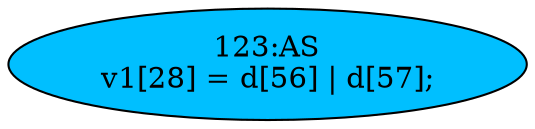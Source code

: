 strict digraph "" {
	node [label="\N"];
	"123:AS"	 [ast="<pyverilog.vparser.ast.Assign object at 0x7fee23004190>",
		def_var="['v1']",
		fillcolor=deepskyblue,
		label="123:AS
v1[28] = d[56] | d[57];",
		statements="[]",
		style=filled,
		typ=Assign,
		use_var="['d', 'd']"];
}
